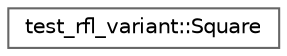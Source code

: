digraph "类继承关系图"
{
 // LATEX_PDF_SIZE
  bgcolor="transparent";
  edge [fontname=Helvetica,fontsize=10,labelfontname=Helvetica,labelfontsize=10];
  node [fontname=Helvetica,fontsize=10,shape=box,height=0.2,width=0.4];
  rankdir="LR";
  Node0 [id="Node000000",label="test_rfl_variant::Square",height=0.2,width=0.4,color="grey40", fillcolor="white", style="filled",URL="$structtest__rfl__variant_1_1_square.html",tooltip=" "];
}
